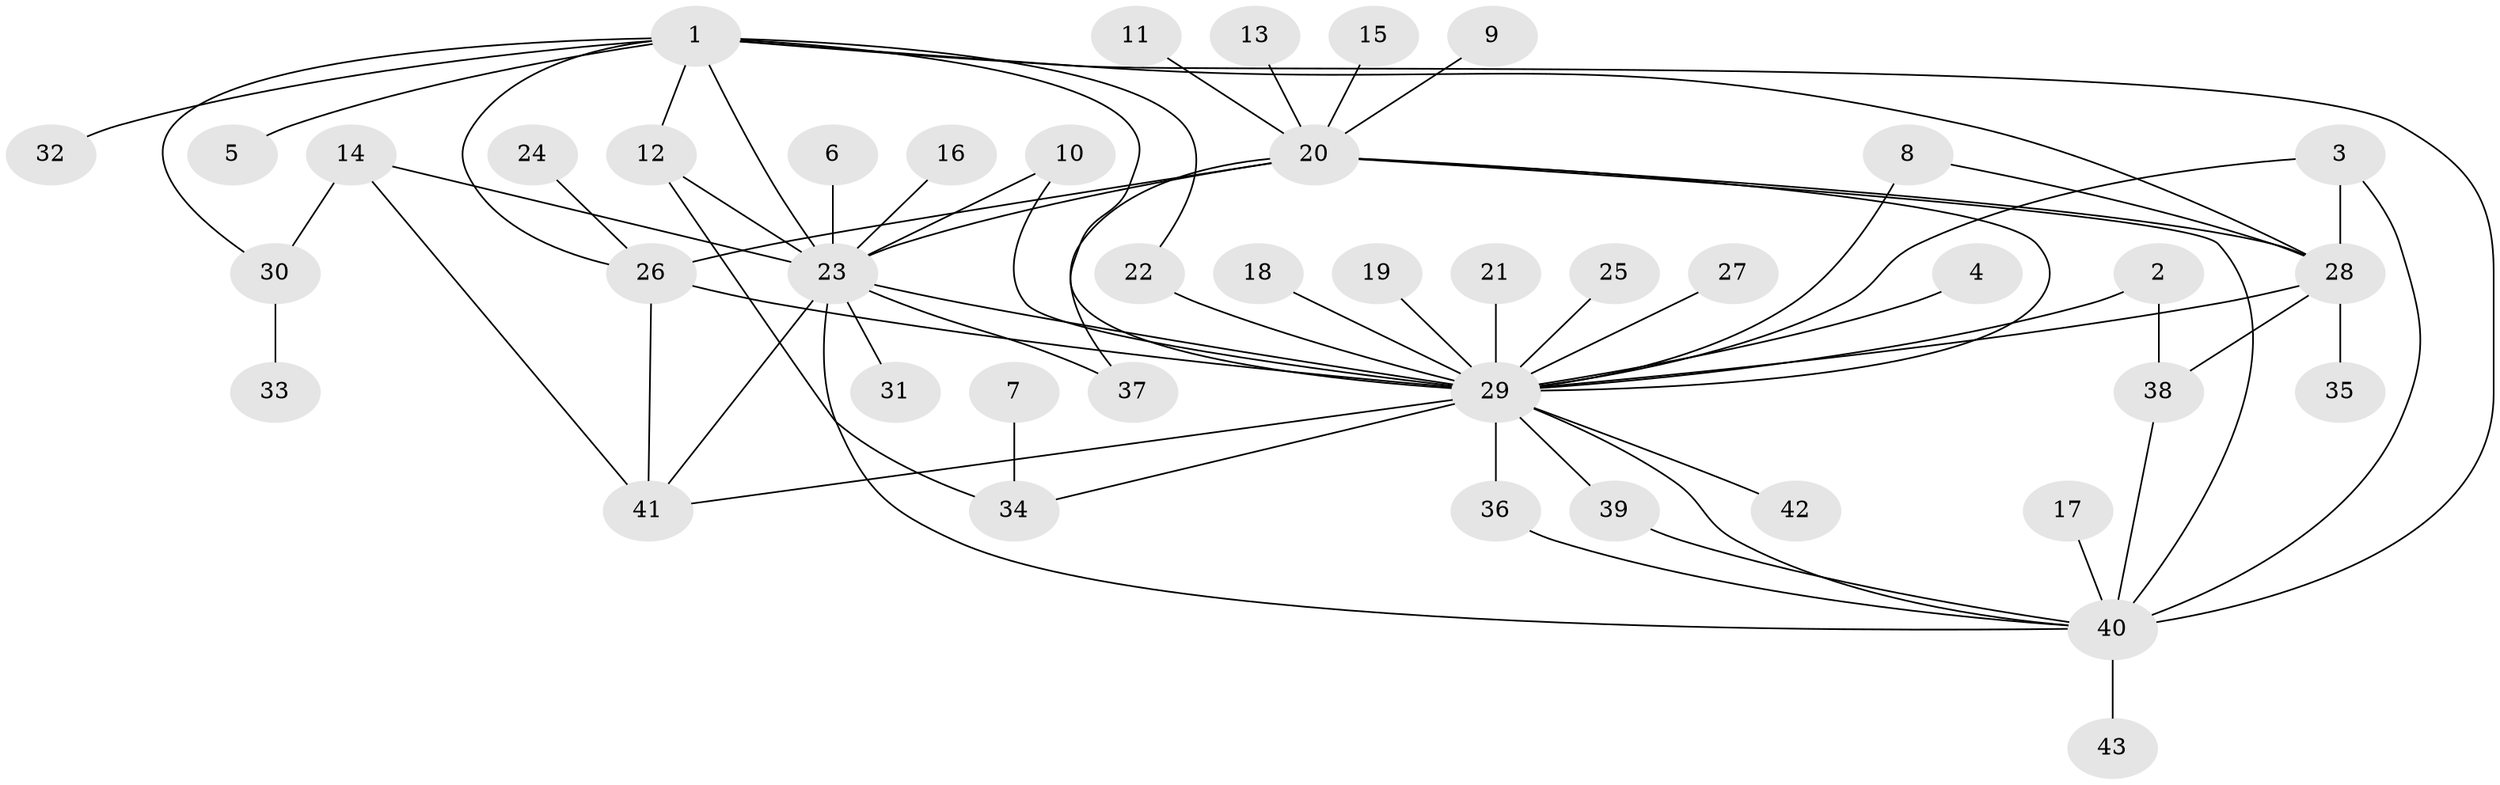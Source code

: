 // original degree distribution, {14: 0.012195121951219513, 1: 0.5, 31: 0.012195121951219513, 5: 0.036585365853658534, 13: 0.012195121951219513, 2: 0.21951219512195122, 3: 0.0975609756097561, 8: 0.024390243902439025, 7: 0.012195121951219513, 10: 0.012195121951219513, 4: 0.036585365853658534, 6: 0.012195121951219513, 11: 0.012195121951219513}
// Generated by graph-tools (version 1.1) at 2025/26/03/09/25 03:26:03]
// undirected, 43 vertices, 67 edges
graph export_dot {
graph [start="1"]
  node [color=gray90,style=filled];
  1;
  2;
  3;
  4;
  5;
  6;
  7;
  8;
  9;
  10;
  11;
  12;
  13;
  14;
  15;
  16;
  17;
  18;
  19;
  20;
  21;
  22;
  23;
  24;
  25;
  26;
  27;
  28;
  29;
  30;
  31;
  32;
  33;
  34;
  35;
  36;
  37;
  38;
  39;
  40;
  41;
  42;
  43;
  1 -- 5 [weight=1.0];
  1 -- 12 [weight=1.0];
  1 -- 22 [weight=1.0];
  1 -- 23 [weight=1.0];
  1 -- 26 [weight=1.0];
  1 -- 28 [weight=1.0];
  1 -- 29 [weight=1.0];
  1 -- 30 [weight=1.0];
  1 -- 32 [weight=1.0];
  1 -- 40 [weight=1.0];
  2 -- 29 [weight=1.0];
  2 -- 38 [weight=1.0];
  3 -- 28 [weight=1.0];
  3 -- 29 [weight=1.0];
  3 -- 40 [weight=1.0];
  4 -- 29 [weight=1.0];
  6 -- 23 [weight=1.0];
  7 -- 34 [weight=1.0];
  8 -- 28 [weight=1.0];
  8 -- 29 [weight=1.0];
  9 -- 20 [weight=1.0];
  10 -- 23 [weight=1.0];
  10 -- 29 [weight=1.0];
  11 -- 20 [weight=1.0];
  12 -- 23 [weight=1.0];
  12 -- 34 [weight=1.0];
  13 -- 20 [weight=1.0];
  14 -- 23 [weight=1.0];
  14 -- 30 [weight=1.0];
  14 -- 41 [weight=1.0];
  15 -- 20 [weight=1.0];
  16 -- 23 [weight=1.0];
  17 -- 40 [weight=1.0];
  18 -- 29 [weight=1.0];
  19 -- 29 [weight=1.0];
  20 -- 23 [weight=2.0];
  20 -- 26 [weight=2.0];
  20 -- 28 [weight=1.0];
  20 -- 29 [weight=1.0];
  20 -- 37 [weight=1.0];
  20 -- 40 [weight=2.0];
  21 -- 29 [weight=2.0];
  22 -- 29 [weight=1.0];
  23 -- 29 [weight=1.0];
  23 -- 31 [weight=1.0];
  23 -- 37 [weight=1.0];
  23 -- 40 [weight=1.0];
  23 -- 41 [weight=1.0];
  24 -- 26 [weight=1.0];
  25 -- 29 [weight=1.0];
  26 -- 29 [weight=2.0];
  26 -- 41 [weight=1.0];
  27 -- 29 [weight=1.0];
  28 -- 29 [weight=1.0];
  28 -- 35 [weight=1.0];
  28 -- 38 [weight=1.0];
  29 -- 34 [weight=1.0];
  29 -- 36 [weight=2.0];
  29 -- 39 [weight=1.0];
  29 -- 40 [weight=1.0];
  29 -- 41 [weight=1.0];
  29 -- 42 [weight=1.0];
  30 -- 33 [weight=1.0];
  36 -- 40 [weight=1.0];
  38 -- 40 [weight=1.0];
  39 -- 40 [weight=1.0];
  40 -- 43 [weight=1.0];
}
